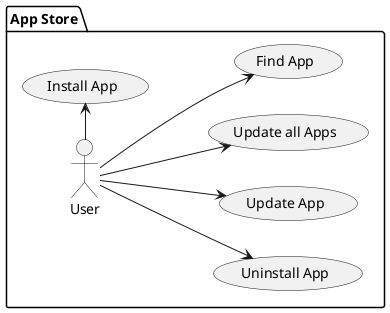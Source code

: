 @startuml

package "App Store" {
    left to right direction
    actor User as user

    usecase "Install App" as install
    usecase "Uninstall App" as uninstall
    usecase "Update App" as update
    usecase "Update all Apps" as updateAll
    usecase "Find App" as findApp

    user -> install
    user --> uninstall
    user --> update
    user --> updateAll
    user --> findApp
}

@enduml